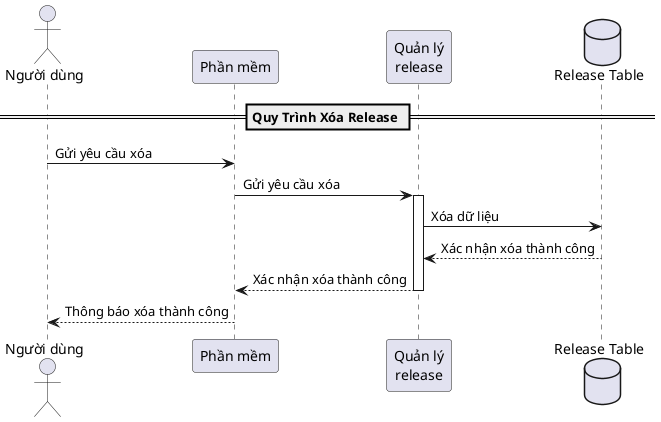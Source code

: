 @startuml
actor "Người dùng" as nd
participant "Phần mềm" as pm
participant "Quản lý\nrelease" as qlrl
database "Release Table" as dbr

== Quy Trình Xóa Release ==
nd -> pm : Gửi yêu cầu xóa
pm -> qlrl : Gửi yêu cầu xóa
activate qlrl
qlrl -> dbr : Xóa dữ liệu
dbr --> qlrl : Xác nhận xóa thành công
qlrl --> pm : Xác nhận xóa thành công
deactivate qlrl
pm --> nd : Thông báo xóa thành công
@enduml